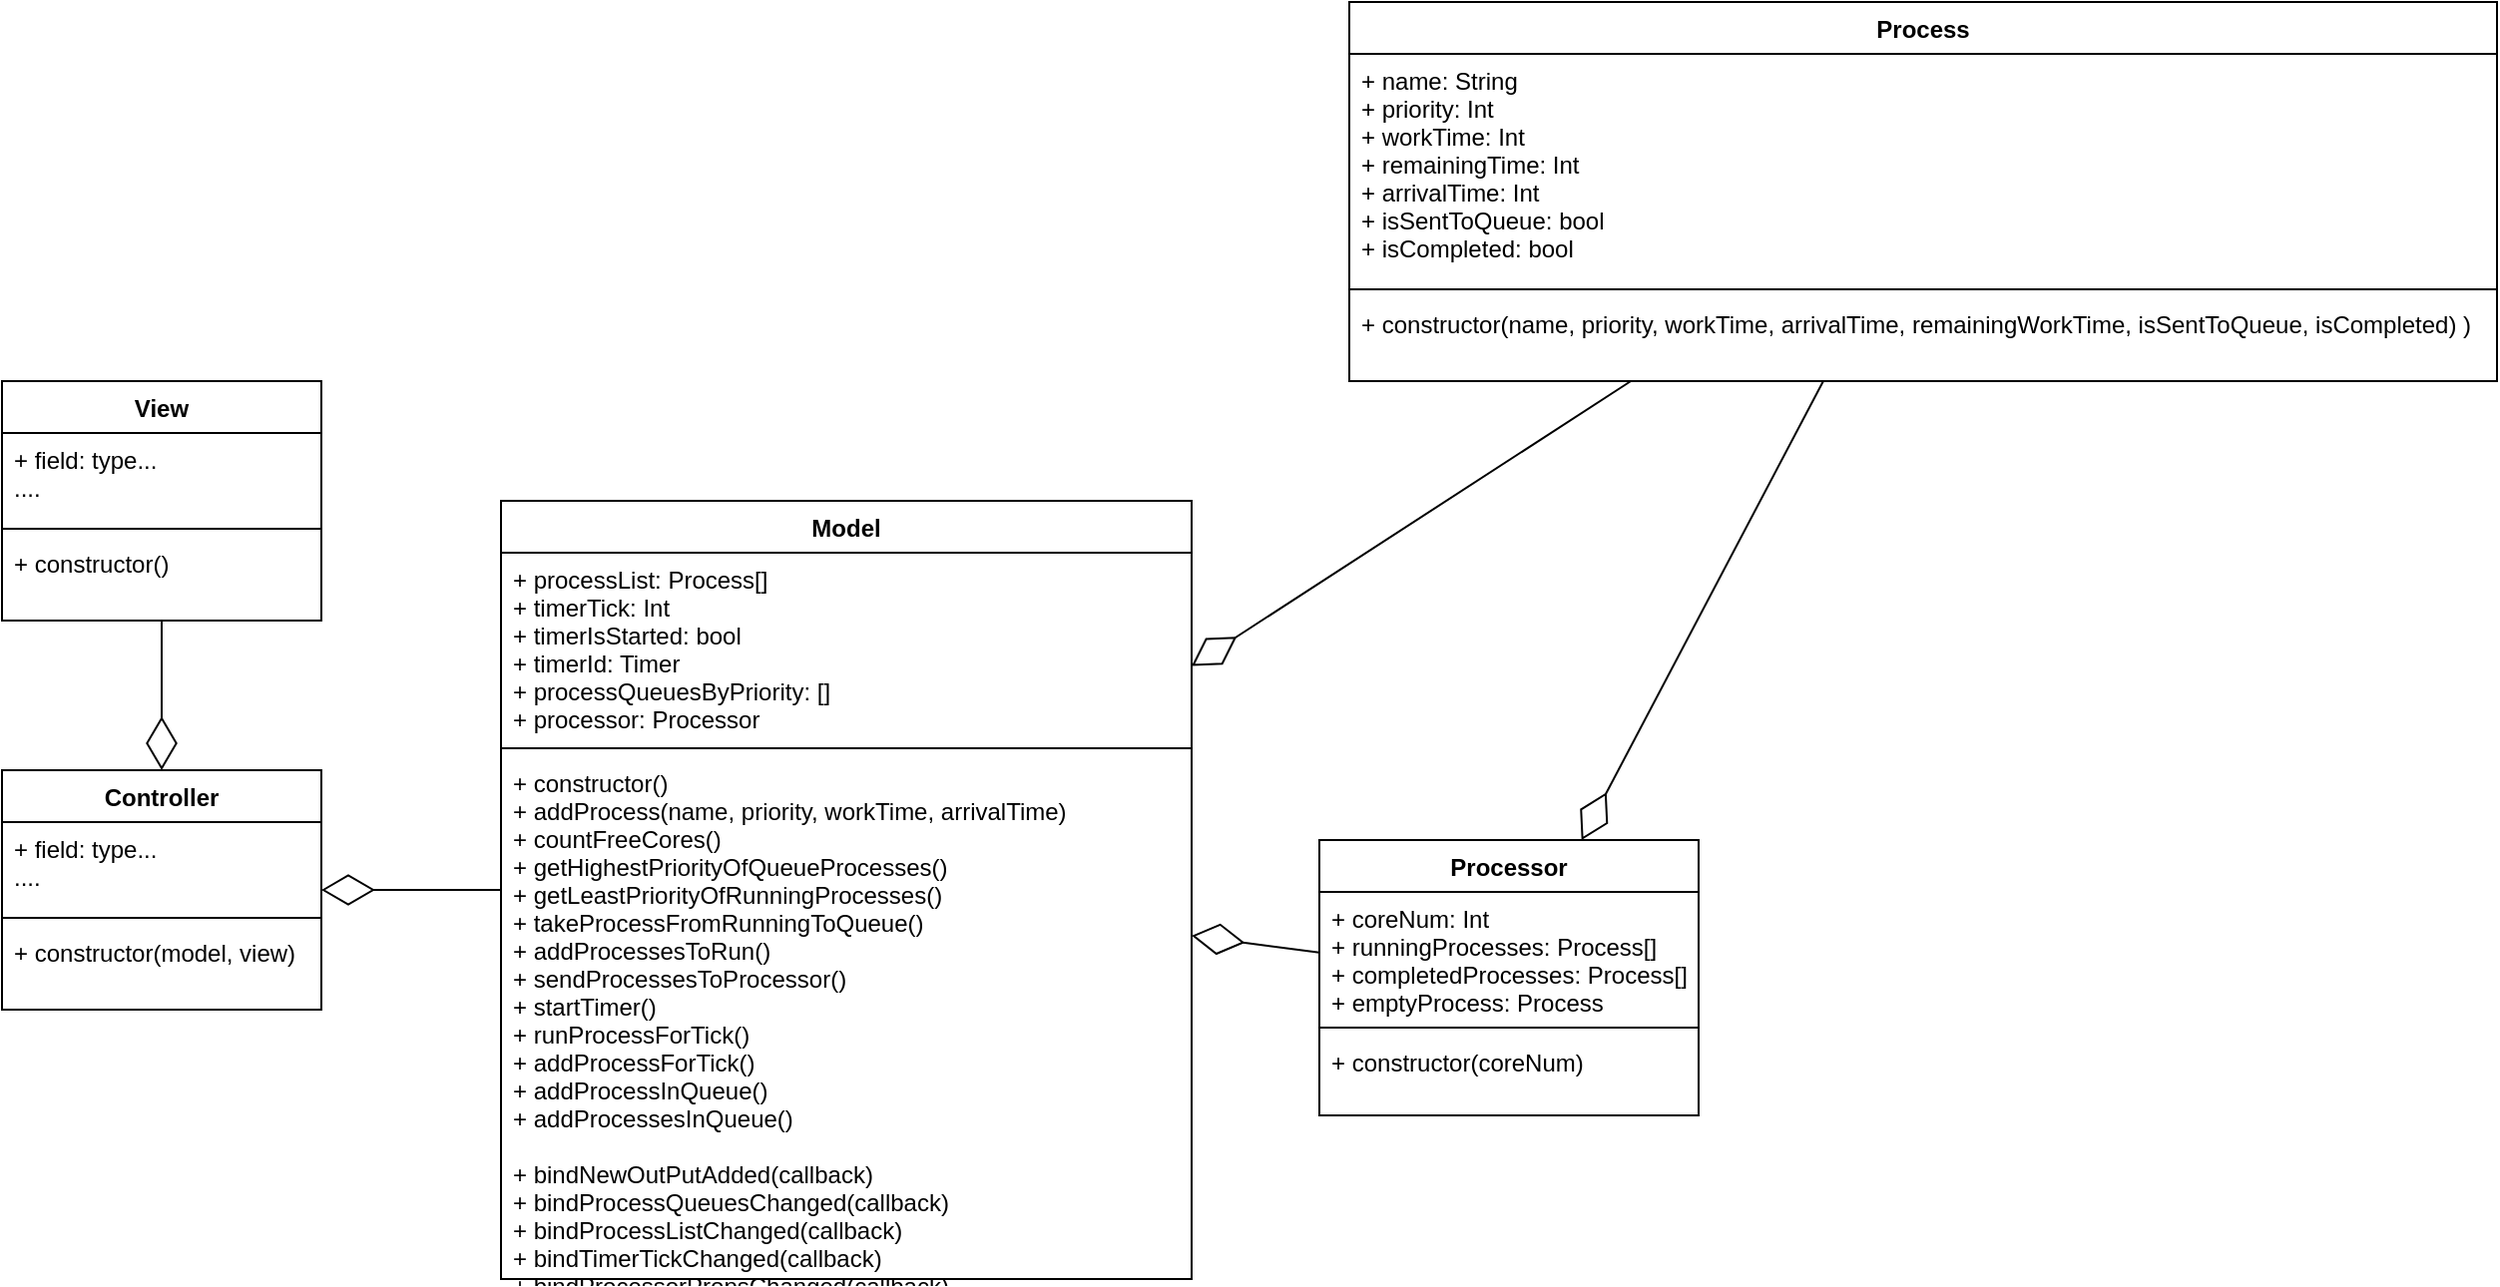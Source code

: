 <mxfile version="18.0.4" type="device"><diagram id="JyNgcx5b7X5RAaOGnBCf" name="Страница 1"><mxGraphModel dx="1343" dy="721" grid="1" gridSize="10" guides="1" tooltips="1" connect="1" arrows="1" fold="1" page="1" pageScale="1" pageWidth="827" pageHeight="1169" math="0" shadow="0"><root><mxCell id="0"/><mxCell id="1" parent="0"/><mxCell id="Ycq0tof6vKsI9GuFz7ZI-1" value="View" style="swimlane;fontStyle=1;align=center;verticalAlign=top;childLayout=stackLayout;horizontal=1;startSize=26;horizontalStack=0;resizeParent=1;resizeParentMax=0;resizeLast=0;collapsible=1;marginBottom=0;" vertex="1" parent="1"><mxGeometry x="-50" y="230" width="160" height="120" as="geometry"/></mxCell><mxCell id="Ycq0tof6vKsI9GuFz7ZI-2" value="+ field: type...&#10;...." style="text;strokeColor=none;fillColor=none;align=left;verticalAlign=top;spacingLeft=4;spacingRight=4;overflow=hidden;rotatable=0;points=[[0,0.5],[1,0.5]];portConstraint=eastwest;" vertex="1" parent="Ycq0tof6vKsI9GuFz7ZI-1"><mxGeometry y="26" width="160" height="44" as="geometry"/></mxCell><mxCell id="Ycq0tof6vKsI9GuFz7ZI-3" value="" style="line;strokeWidth=1;fillColor=none;align=left;verticalAlign=middle;spacingTop=-1;spacingLeft=3;spacingRight=3;rotatable=0;labelPosition=right;points=[];portConstraint=eastwest;" vertex="1" parent="Ycq0tof6vKsI9GuFz7ZI-1"><mxGeometry y="70" width="160" height="8" as="geometry"/></mxCell><mxCell id="Ycq0tof6vKsI9GuFz7ZI-4" value="+ constructor()" style="text;strokeColor=none;fillColor=none;align=left;verticalAlign=top;spacingLeft=4;spacingRight=4;overflow=hidden;rotatable=0;points=[[0,0.5],[1,0.5]];portConstraint=eastwest;" vertex="1" parent="Ycq0tof6vKsI9GuFz7ZI-1"><mxGeometry y="78" width="160" height="42" as="geometry"/></mxCell><mxCell id="Ycq0tof6vKsI9GuFz7ZI-5" value="Model" style="swimlane;fontStyle=1;align=center;verticalAlign=top;childLayout=stackLayout;horizontal=1;startSize=26;horizontalStack=0;resizeParent=1;resizeParentMax=0;resizeLast=0;collapsible=1;marginBottom=0;" vertex="1" parent="1"><mxGeometry x="200" y="290" width="346" height="390" as="geometry"/></mxCell><mxCell id="Ycq0tof6vKsI9GuFz7ZI-6" value="+ processList: Process[]&#10;+ timerTick: Int&#10;+ timerIsStarted: bool&#10;+ timerId: Timer&#10;+ processQueuesByPriority: []&#10;+ processor: Processor" style="text;strokeColor=none;fillColor=none;align=left;verticalAlign=top;spacingLeft=4;spacingRight=4;overflow=hidden;rotatable=0;points=[[0,0.5],[1,0.5]];portConstraint=eastwest;" vertex="1" parent="Ycq0tof6vKsI9GuFz7ZI-5"><mxGeometry y="26" width="346" height="94" as="geometry"/></mxCell><mxCell id="Ycq0tof6vKsI9GuFz7ZI-7" value="" style="line;strokeWidth=1;fillColor=none;align=left;verticalAlign=middle;spacingTop=-1;spacingLeft=3;spacingRight=3;rotatable=0;labelPosition=right;points=[];portConstraint=eastwest;" vertex="1" parent="Ycq0tof6vKsI9GuFz7ZI-5"><mxGeometry y="120" width="346" height="8" as="geometry"/></mxCell><mxCell id="Ycq0tof6vKsI9GuFz7ZI-8" value="+ constructor()&#10;+ addProcess(name, priority, workTime, arrivalTime)&#10;+ countFreeCores()&#10;+ getHighestPriorityOfQueueProcesses()&#10;+ getLeastPriorityOfRunningProcesses()&#10;+ takeProcessFromRunningToQueue()&#10;+ addProcessesToRun()&#10;+ sendProcessesToProcessor()&#10;+ startTimer()&#10;+ runProcessForTick()&#10;+ addProcessForTick()&#10;+ addProcessInQueue()&#10;+ addProcessesInQueue()&#10;&#10;+ bindNewOutPutAdded(callback)&#10;+ bindProcessQueuesChanged(callback)&#10;+ bindProcessListChanged(callback)&#10;+ bindTimerTickChanged(callback)&#10;+ bindProcessorPropsChanged(callback)&#10;&#10;" style="text;strokeColor=none;fillColor=none;align=left;verticalAlign=top;spacingLeft=4;spacingRight=4;overflow=hidden;rotatable=0;points=[[0,0.5],[1,0.5]];portConstraint=eastwest;" vertex="1" parent="Ycq0tof6vKsI9GuFz7ZI-5"><mxGeometry y="128" width="346" height="262" as="geometry"/></mxCell><mxCell id="Ycq0tof6vKsI9GuFz7ZI-9" value="Controller" style="swimlane;fontStyle=1;align=center;verticalAlign=top;childLayout=stackLayout;horizontal=1;startSize=26;horizontalStack=0;resizeParent=1;resizeParentMax=0;resizeLast=0;collapsible=1;marginBottom=0;" vertex="1" parent="1"><mxGeometry x="-50" y="425" width="160" height="120" as="geometry"/></mxCell><mxCell id="Ycq0tof6vKsI9GuFz7ZI-10" value="+ field: type...&#10;...." style="text;strokeColor=none;fillColor=none;align=left;verticalAlign=top;spacingLeft=4;spacingRight=4;overflow=hidden;rotatable=0;points=[[0,0.5],[1,0.5]];portConstraint=eastwest;" vertex="1" parent="Ycq0tof6vKsI9GuFz7ZI-9"><mxGeometry y="26" width="160" height="44" as="geometry"/></mxCell><mxCell id="Ycq0tof6vKsI9GuFz7ZI-11" value="" style="line;strokeWidth=1;fillColor=none;align=left;verticalAlign=middle;spacingTop=-1;spacingLeft=3;spacingRight=3;rotatable=0;labelPosition=right;points=[];portConstraint=eastwest;" vertex="1" parent="Ycq0tof6vKsI9GuFz7ZI-9"><mxGeometry y="70" width="160" height="8" as="geometry"/></mxCell><mxCell id="Ycq0tof6vKsI9GuFz7ZI-12" value="+ constructor(model, view)" style="text;strokeColor=none;fillColor=none;align=left;verticalAlign=top;spacingLeft=4;spacingRight=4;overflow=hidden;rotatable=0;points=[[0,0.5],[1,0.5]];portConstraint=eastwest;" vertex="1" parent="Ycq0tof6vKsI9GuFz7ZI-9"><mxGeometry y="78" width="160" height="42" as="geometry"/></mxCell><mxCell id="Ycq0tof6vKsI9GuFz7ZI-13" value="Process" style="swimlane;fontStyle=1;align=center;verticalAlign=top;childLayout=stackLayout;horizontal=1;startSize=26;horizontalStack=0;resizeParent=1;resizeParentMax=0;resizeLast=0;collapsible=1;marginBottom=0;" vertex="1" parent="1"><mxGeometry x="625" y="40" width="575" height="190" as="geometry"/></mxCell><mxCell id="Ycq0tof6vKsI9GuFz7ZI-14" value="+ name: String&#10;+ priority: Int&#10;+ workTime: Int&#10;+ remainingTime: Int&#10;+ arrivalTime: Int&#10;+ isSentToQueue: bool&#10;+ isCompleted: bool" style="text;strokeColor=none;fillColor=none;align=left;verticalAlign=top;spacingLeft=4;spacingRight=4;overflow=hidden;rotatable=0;points=[[0,0.5],[1,0.5]];portConstraint=eastwest;" vertex="1" parent="Ycq0tof6vKsI9GuFz7ZI-13"><mxGeometry y="26" width="575" height="114" as="geometry"/></mxCell><mxCell id="Ycq0tof6vKsI9GuFz7ZI-15" value="" style="line;strokeWidth=1;fillColor=none;align=left;verticalAlign=middle;spacingTop=-1;spacingLeft=3;spacingRight=3;rotatable=0;labelPosition=right;points=[];portConstraint=eastwest;" vertex="1" parent="Ycq0tof6vKsI9GuFz7ZI-13"><mxGeometry y="140" width="575" height="8" as="geometry"/></mxCell><mxCell id="Ycq0tof6vKsI9GuFz7ZI-16" value="+ constructor(name, priority, workTime, arrivalTime, remainingWorkTime, isSentToQueue, isCompleted) )" style="text;strokeColor=none;fillColor=none;align=left;verticalAlign=top;spacingLeft=4;spacingRight=4;overflow=hidden;rotatable=0;points=[[0,0.5],[1,0.5]];portConstraint=eastwest;" vertex="1" parent="Ycq0tof6vKsI9GuFz7ZI-13"><mxGeometry y="148" width="575" height="42" as="geometry"/></mxCell><mxCell id="Ycq0tof6vKsI9GuFz7ZI-17" value="Processor" style="swimlane;fontStyle=1;align=center;verticalAlign=top;childLayout=stackLayout;horizontal=1;startSize=26;horizontalStack=0;resizeParent=1;resizeParentMax=0;resizeLast=0;collapsible=1;marginBottom=0;" vertex="1" parent="1"><mxGeometry x="610" y="460" width="190" height="138" as="geometry"/></mxCell><mxCell id="Ycq0tof6vKsI9GuFz7ZI-18" value="+ coreNum: Int&#10;+ runningProcesses: Process[]&#10;+ completedProcesses: Process[]&#10;+ emptyProcess: Process" style="text;strokeColor=none;fillColor=none;align=left;verticalAlign=top;spacingLeft=4;spacingRight=4;overflow=hidden;rotatable=0;points=[[0,0.5],[1,0.5]];portConstraint=eastwest;" vertex="1" parent="Ycq0tof6vKsI9GuFz7ZI-17"><mxGeometry y="26" width="190" height="64" as="geometry"/></mxCell><mxCell id="Ycq0tof6vKsI9GuFz7ZI-19" value="" style="line;strokeWidth=1;fillColor=none;align=left;verticalAlign=middle;spacingTop=-1;spacingLeft=3;spacingRight=3;rotatable=0;labelPosition=right;points=[];portConstraint=eastwest;" vertex="1" parent="Ycq0tof6vKsI9GuFz7ZI-17"><mxGeometry y="90" width="190" height="8" as="geometry"/></mxCell><mxCell id="Ycq0tof6vKsI9GuFz7ZI-20" value="+ constructor(coreNum)" style="text;strokeColor=none;fillColor=none;align=left;verticalAlign=top;spacingLeft=4;spacingRight=4;overflow=hidden;rotatable=0;points=[[0,0.5],[1,0.5]];portConstraint=eastwest;" vertex="1" parent="Ycq0tof6vKsI9GuFz7ZI-17"><mxGeometry y="98" width="190" height="40" as="geometry"/></mxCell><mxCell id="Ycq0tof6vKsI9GuFz7ZI-21" value="" style="endArrow=diamondThin;endFill=0;endSize=24;html=1;rounded=0;" edge="1" parent="1" source="Ycq0tof6vKsI9GuFz7ZI-13" target="Ycq0tof6vKsI9GuFz7ZI-17"><mxGeometry width="160" relative="1" as="geometry"><mxPoint x="640" y="330" as="sourcePoint"/><mxPoint x="800" y="330" as="targetPoint"/></mxGeometry></mxCell><mxCell id="Ycq0tof6vKsI9GuFz7ZI-24" value="" style="endArrow=diamondThin;endFill=0;endSize=24;html=1;rounded=0;" edge="1" parent="1" source="Ycq0tof6vKsI9GuFz7ZI-5" target="Ycq0tof6vKsI9GuFz7ZI-9"><mxGeometry width="160" relative="1" as="geometry"><mxPoint x="90" y="370" as="sourcePoint"/><mxPoint x="250" y="370" as="targetPoint"/></mxGeometry></mxCell><mxCell id="Ycq0tof6vKsI9GuFz7ZI-25" value="" style="endArrow=diamondThin;endFill=0;endSize=24;html=1;rounded=0;" edge="1" parent="1" source="Ycq0tof6vKsI9GuFz7ZI-1" target="Ycq0tof6vKsI9GuFz7ZI-9"><mxGeometry width="160" relative="1" as="geometry"><mxPoint x="210" y="495" as="sourcePoint"/><mxPoint x="120" y="495" as="targetPoint"/></mxGeometry></mxCell><mxCell id="Ycq0tof6vKsI9GuFz7ZI-27" value="" style="endArrow=diamondThin;endFill=0;endSize=24;html=1;rounded=0;" edge="1" parent="1" source="Ycq0tof6vKsI9GuFz7ZI-17" target="Ycq0tof6vKsI9GuFz7ZI-5"><mxGeometry width="160" relative="1" as="geometry"><mxPoint x="430" y="360" as="sourcePoint"/><mxPoint x="590" y="360" as="targetPoint"/></mxGeometry></mxCell><mxCell id="Ycq0tof6vKsI9GuFz7ZI-28" value="" style="endArrow=diamondThin;endFill=0;endSize=24;html=1;rounded=0;" edge="1" parent="1" source="Ycq0tof6vKsI9GuFz7ZI-13" target="Ycq0tof6vKsI9GuFz7ZI-5"><mxGeometry width="160" relative="1" as="geometry"><mxPoint x="610" y="380" as="sourcePoint"/><mxPoint x="556" y="517.928" as="targetPoint"/></mxGeometry></mxCell></root></mxGraphModel></diagram></mxfile>